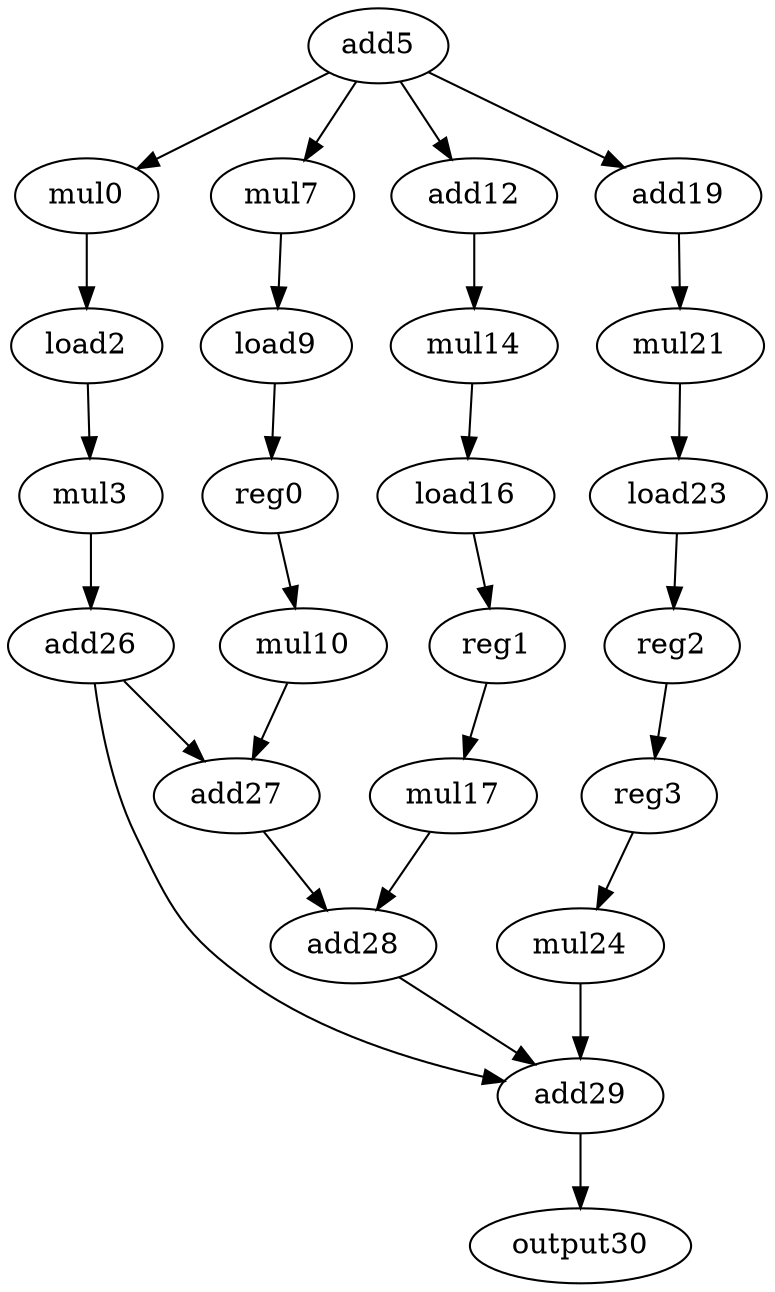 digraph G {
    mul0;
    load2;
    mul3;
    add26;
    add5;
    mul7;
    add12;
    add19;
    load9;
    reg0;
    mul10;
    add27;
    mul14;
    load16;
    reg1;
    mul17;
    add28;
    mul21;
    load23;
    reg2;
    mul24;
    add29;
    output30;
    reg3;
    mul0 -> load2 [weight=1];
    load2 -> mul3 [weight=0];
    mul3 -> add26 [weight=4];
    add26 -> add27 [weight=0];
    add26 -> add29 [weight=0];
    add5 -> mul7 [weight=1];
    add5 -> mul0 [weight=0];
    add5 -> add12 [weight=1];
    add5 -> add19 [weight=0];
    mul7 -> load9 [weight=0];
    add12 -> mul14 [weight=2];
    add19 -> mul21 [weight=0];
    load9 -> reg0 [weight=0];
    reg0 -> mul10 [weight=0];
    mul10 -> add27 [weight=0];
    add27 -> add28 [weight=0];
    mul14 -> load16 [weight=0];
    load16 -> reg1 [weight=0];
    reg1 -> mul17 [weight=0];
    mul17 -> add28 [weight=0];
    add28 -> add29 [weight=0];
    mul21 -> load23 [weight=0];
    load23 -> reg2 [weight=0];
    reg2 -> reg3 [weight=0];
    mul24 -> add29 [weight=1];
    add29 -> output30 [weight=0];
    reg3 -> mul24 [weight=0];
}
